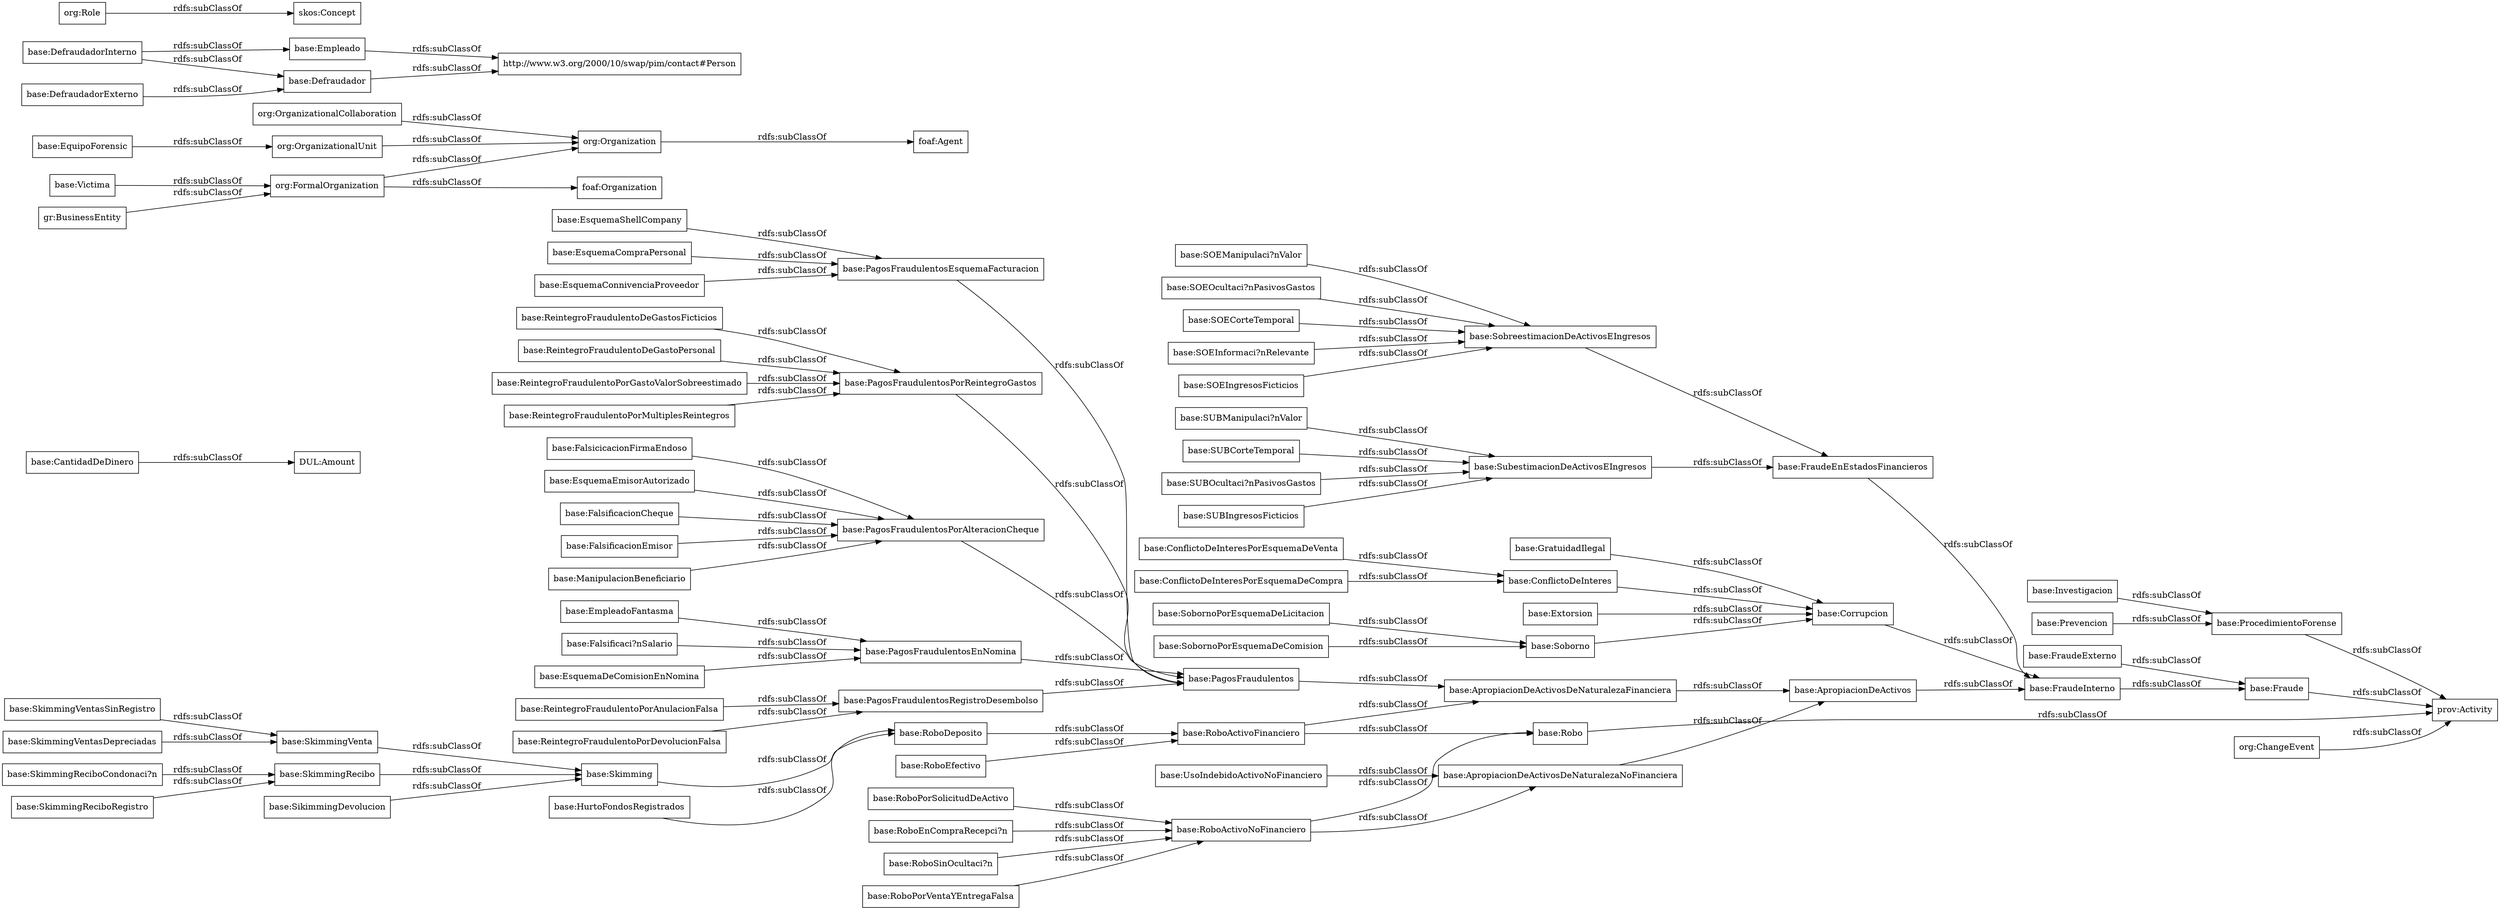 digraph ar2dtool_diagram { 
rankdir=LR;
size="1000"
node [shape = rectangle, color="black"]; "base:ReintegroFraudulentoDeGastosFicticios" "base:RoboEfectivo" "base:SobornoPorEsquemaDeLicitacion" "base:SkimmingReciboCondonaci?n" "base:Soborno" "base:ReintegroFraudulentoDeGastoPersonal" "base:CantidadDeDinero" "base:EsquemaCompraPersonal" "base:ApropiacionDeActivosDeNaturalezaNoFinanciera" "base:Corrupcion" "base:SUBOcultaci?nPasivosGastos" "base:SUBIngresosFicticios" "base:ApropiacionDeActivosDeNaturalezaFinanciera" "base:GratuidadIlegal" "base:SkimmingVentasSinRegistro" "base:RoboPorSolicitudDeActivo" "base:ReintegroFraudulentoPorGastoValorSobreestimado" "base:Victima" "base:EsquemaEmisorAutorizado" "base:ConflictoDeInteresPorEsquemaDeVenta" "base:ReintegroFraudulentoPorAnulacionFalsa" "base:SkimmingVentasDepreciadas" "base:ReintegroFraudulentoPorMultiplesReintegros" "base:ProcedimientoForense" "base:SkimmingVenta" "base:FraudeInterno" "base:Prevencion" "base:SUBManipulaci?nValor" "DUL:Amount" "base:FraudeExterno" "base:SOEIngresosFicticios" "http://www.w3.org/2000/10/swap/pim/contact#Person" "base:PagosFraudulentos" "org:OrganizationalUnit" "base:FalsificacionCheque" "base:DefraudadorInterno" "base:PagosFraudulentosPorReintegroGastos" "base:EquipoForensic" "base:SOEManipulaci?nValor" "base:Fraude" "base:SOEOcultaci?nPasivosGastos" "org:Organization" "base:Empleado" "base:SubestimacionDeActivosEIngresos" "base:SobreestimacionDeActivosEIngresos" "base:RoboActivoNoFinanciero" "base:Falsificaci?nSalario" "base:UsoIndebidoActivoNoFinanciero" "base:EsquemaConnivenciaProveedor" "base:DefraudadorExterno" "base:SkimmingReciboRegistro" "base:RoboEnCompraRecepci?n" "base:ConflictoDeInteresPorEsquemaDeCompra" "base:HurtoFondosRegistrados" "base:FalsificacionEmisor" "base:ApropiacionDeActivos" "base:RoboDeposito" "base:SobornoPorEsquemaDeComision" "base:SUBCorteTemporal" "base:Defraudador" "base:SkimmingRecibo" "base:SOECorteTemporal" "base:PagosFraudulentosPorAlteracionCheque" "base:ConflictoDeInteres" "base:Skimming" "base:ReintegroFraudulentoPorDevolucionFalsa" "base:PagosFraudulentosEnNomina" "base:SOEInformaci?nRelevante" "base:RoboActivoFinanciero" "base:Investigacion" "base:ManipulacionBeneficiario" "base:Robo" "base:FraudeEnEstadosFinancieros" "base:FalsicicacionFirmaEndoso" "base:RoboSinOcultaci?n" "base:EsquemaDeComisionEnNomina" "base:EmpleadoFantasma" "base:Extorsion" "base:SikimmingDevolucion" "base:EsquemaShellCompany" "base:PagosFraudulentosRegistroDesembolso" "base:RoboPorVentaYEntregaFalsa" "base:PagosFraudulentosEsquemaFacturacion" "org:FormalOrganization" "org:OrganizationalCollaboration" "org:Role" "org:ChangeEvent" ; /*classes style*/
	"base:SUBOcultaci?nPasivosGastos" -> "base:SubestimacionDeActivosEIngresos" [ label = "rdfs:subClassOf" ];
	"base:Extorsion" -> "base:Corrupcion" [ label = "rdfs:subClassOf" ];
	"base:ApropiacionDeActivosDeNaturalezaFinanciera" -> "base:ApropiacionDeActivos" [ label = "rdfs:subClassOf" ];
	"base:ApropiacionDeActivos" -> "base:FraudeInterno" [ label = "rdfs:subClassOf" ];
	"org:Role" -> "skos:Concept" [ label = "rdfs:subClassOf" ];
	"base:Corrupcion" -> "base:FraudeInterno" [ label = "rdfs:subClassOf" ];
	"base:SUBCorteTemporal" -> "base:SubestimacionDeActivosEIngresos" [ label = "rdfs:subClassOf" ];
	"org:OrganizationalUnit" -> "org:Organization" [ label = "rdfs:subClassOf" ];
	"base:SobreestimacionDeActivosEIngresos" -> "base:FraudeEnEstadosFinancieros" [ label = "rdfs:subClassOf" ];
	"base:UsoIndebidoActivoNoFinanciero" -> "base:ApropiacionDeActivosDeNaturalezaNoFinanciera" [ label = "rdfs:subClassOf" ];
	"base:ConflictoDeInteres" -> "base:Corrupcion" [ label = "rdfs:subClassOf" ];
	"base:SobornoPorEsquemaDeComision" -> "base:Soborno" [ label = "rdfs:subClassOf" ];
	"base:EsquemaDeComisionEnNomina" -> "base:PagosFraudulentosEnNomina" [ label = "rdfs:subClassOf" ];
	"base:SkimmingVentasSinRegistro" -> "base:SkimmingVenta" [ label = "rdfs:subClassOf" ];
	"base:RoboActivoNoFinanciero" -> "base:Robo" [ label = "rdfs:subClassOf" ];
	"base:RoboActivoNoFinanciero" -> "base:ApropiacionDeActivosDeNaturalezaNoFinanciera" [ label = "rdfs:subClassOf" ];
	"base:PagosFraudulentos" -> "base:ApropiacionDeActivosDeNaturalezaFinanciera" [ label = "rdfs:subClassOf" ];
	"base:PagosFraudulentosRegistroDesembolso" -> "base:PagosFraudulentos" [ label = "rdfs:subClassOf" ];
	"base:SkimmingReciboCondonaci?n" -> "base:SkimmingRecibo" [ label = "rdfs:subClassOf" ];
	"base:RoboEfectivo" -> "base:RoboActivoFinanciero" [ label = "rdfs:subClassOf" ];
	"base:Defraudador" -> "http://www.w3.org/2000/10/swap/pim/contact#Person" [ label = "rdfs:subClassOf" ];
	"base:EsquemaEmisorAutorizado" -> "base:PagosFraudulentosPorAlteracionCheque" [ label = "rdfs:subClassOf" ];
	"base:SOEInformaci?nRelevante" -> "base:SobreestimacionDeActivosEIngresos" [ label = "rdfs:subClassOf" ];
	"base:ConflictoDeInteresPorEsquemaDeVenta" -> "base:ConflictoDeInteres" [ label = "rdfs:subClassOf" ];
	"base:SobornoPorEsquemaDeLicitacion" -> "base:Soborno" [ label = "rdfs:subClassOf" ];
	"base:SUBManipulaci?nValor" -> "base:SubestimacionDeActivosEIngresos" [ label = "rdfs:subClassOf" ];
	"base:Victima" -> "org:FormalOrganization" [ label = "rdfs:subClassOf" ];
	"base:Skimming" -> "base:RoboDeposito" [ label = "rdfs:subClassOf" ];
	"base:SikimmingDevolucion" -> "base:Skimming" [ label = "rdfs:subClassOf" ];
	"base:HurtoFondosRegistrados" -> "base:RoboDeposito" [ label = "rdfs:subClassOf" ];
	"base:FraudeInterno" -> "base:Fraude" [ label = "rdfs:subClassOf" ];
	"base:ReintegroFraudulentoPorDevolucionFalsa" -> "base:PagosFraudulentosRegistroDesembolso" [ label = "rdfs:subClassOf" ];
	"base:Empleado" -> "http://www.w3.org/2000/10/swap/pim/contact#Person" [ label = "rdfs:subClassOf" ];
	"base:RoboSinOcultaci?n" -> "base:RoboActivoNoFinanciero" [ label = "rdfs:subClassOf" ];
	"base:SubestimacionDeActivosEIngresos" -> "base:FraudeEnEstadosFinancieros" [ label = "rdfs:subClassOf" ];
	"base:FraudeEnEstadosFinancieros" -> "base:FraudeInterno" [ label = "rdfs:subClassOf" ];
	"base:PagosFraudulentosPorAlteracionCheque" -> "base:PagosFraudulentos" [ label = "rdfs:subClassOf" ];
	"base:EsquemaConnivenciaProveedor" -> "base:PagosFraudulentosEsquemaFacturacion" [ label = "rdfs:subClassOf" ];
	"base:SkimmingVenta" -> "base:Skimming" [ label = "rdfs:subClassOf" ];
	"base:ReintegroFraudulentoPorGastoValorSobreestimado" -> "base:PagosFraudulentosPorReintegroGastos" [ label = "rdfs:subClassOf" ];
	"base:CantidadDeDinero" -> "DUL:Amount" [ label = "rdfs:subClassOf" ];
	"org:Organization" -> "foaf:Agent" [ label = "rdfs:subClassOf" ];
	"base:ReintegroFraudulentoDeGastosFicticios" -> "base:PagosFraudulentosPorReintegroGastos" [ label = "rdfs:subClassOf" ];
	"base:FalsificacionCheque" -> "base:PagosFraudulentosPorAlteracionCheque" [ label = "rdfs:subClassOf" ];
	"base:RoboActivoFinanciero" -> "base:Robo" [ label = "rdfs:subClassOf" ];
	"base:RoboActivoFinanciero" -> "base:ApropiacionDeActivosDeNaturalezaFinanciera" [ label = "rdfs:subClassOf" ];
	"base:SkimmingVentasDepreciadas" -> "base:SkimmingVenta" [ label = "rdfs:subClassOf" ];
	"base:DefraudadorInterno" -> "base:Empleado" [ label = "rdfs:subClassOf" ];
	"base:DefraudadorInterno" -> "base:Defraudador" [ label = "rdfs:subClassOf" ];
	"base:Falsificaci?nSalario" -> "base:PagosFraudulentosEnNomina" [ label = "rdfs:subClassOf" ];
	"base:EmpleadoFantasma" -> "base:PagosFraudulentosEnNomina" [ label = "rdfs:subClassOf" ];
	"base:SkimmingRecibo" -> "base:Skimming" [ label = "rdfs:subClassOf" ];
	"base:FraudeExterno" -> "base:Fraude" [ label = "rdfs:subClassOf" ];
	"base:Robo" -> "prov:Activity" [ label = "rdfs:subClassOf" ];
	"org:ChangeEvent" -> "prov:Activity" [ label = "rdfs:subClassOf" ];
	"base:EsquemaShellCompany" -> "base:PagosFraudulentosEsquemaFacturacion" [ label = "rdfs:subClassOf" ];
	"base:RoboPorSolicitudDeActivo" -> "base:RoboActivoNoFinanciero" [ label = "rdfs:subClassOf" ];
	"base:SUBIngresosFicticios" -> "base:SubestimacionDeActivosEIngresos" [ label = "rdfs:subClassOf" ];
	"base:EquipoForensic" -> "org:OrganizationalUnit" [ label = "rdfs:subClassOf" ];
	"base:RoboDeposito" -> "base:RoboActivoFinanciero" [ label = "rdfs:subClassOf" ];
	"base:GratuidadIlegal" -> "base:Corrupcion" [ label = "rdfs:subClassOf" ];
	"base:ReintegroFraudulentoPorAnulacionFalsa" -> "base:PagosFraudulentosRegistroDesembolso" [ label = "rdfs:subClassOf" ];
	"base:FalsificacionEmisor" -> "base:PagosFraudulentosPorAlteracionCheque" [ label = "rdfs:subClassOf" ];
	"base:RoboPorVentaYEntregaFalsa" -> "base:RoboActivoNoFinanciero" [ label = "rdfs:subClassOf" ];
	"org:OrganizationalCollaboration" -> "org:Organization" [ label = "rdfs:subClassOf" ];
	"base:SOEManipulaci?nValor" -> "base:SobreestimacionDeActivosEIngresos" [ label = "rdfs:subClassOf" ];
	"base:FalsicicacionFirmaEndoso" -> "base:PagosFraudulentosPorAlteracionCheque" [ label = "rdfs:subClassOf" ];
	"base:Prevencion" -> "base:ProcedimientoForense" [ label = "rdfs:subClassOf" ];
	"base:ConflictoDeInteresPorEsquemaDeCompra" -> "base:ConflictoDeInteres" [ label = "rdfs:subClassOf" ];
	"base:SOEOcultaci?nPasivosGastos" -> "base:SobreestimacionDeActivosEIngresos" [ label = "rdfs:subClassOf" ];
	"base:ReintegroFraudulentoPorMultiplesReintegros" -> "base:PagosFraudulentosPorReintegroGastos" [ label = "rdfs:subClassOf" ];
	"base:ManipulacionBeneficiario" -> "base:PagosFraudulentosPorAlteracionCheque" [ label = "rdfs:subClassOf" ];
	"base:Investigacion" -> "base:ProcedimientoForense" [ label = "rdfs:subClassOf" ];
	"gr:BusinessEntity" -> "org:FormalOrganization" [ label = "rdfs:subClassOf" ];
	"base:PagosFraudulentosEnNomina" -> "base:PagosFraudulentos" [ label = "rdfs:subClassOf" ];
	"base:ReintegroFraudulentoDeGastoPersonal" -> "base:PagosFraudulentosPorReintegroGastos" [ label = "rdfs:subClassOf" ];
	"base:PagosFraudulentosPorReintegroGastos" -> "base:PagosFraudulentos" [ label = "rdfs:subClassOf" ];
	"base:EsquemaCompraPersonal" -> "base:PagosFraudulentosEsquemaFacturacion" [ label = "rdfs:subClassOf" ];
	"base:ProcedimientoForense" -> "prov:Activity" [ label = "rdfs:subClassOf" ];
	"base:DefraudadorExterno" -> "base:Defraudador" [ label = "rdfs:subClassOf" ];
	"base:ApropiacionDeActivosDeNaturalezaNoFinanciera" -> "base:ApropiacionDeActivos" [ label = "rdfs:subClassOf" ];
	"base:SkimmingReciboRegistro" -> "base:SkimmingRecibo" [ label = "rdfs:subClassOf" ];
	"base:PagosFraudulentosEsquemaFacturacion" -> "base:PagosFraudulentos" [ label = "rdfs:subClassOf" ];
	"base:RoboEnCompraRecepci?n" -> "base:RoboActivoNoFinanciero" [ label = "rdfs:subClassOf" ];
	"base:SOECorteTemporal" -> "base:SobreestimacionDeActivosEIngresos" [ label = "rdfs:subClassOf" ];
	"base:Fraude" -> "prov:Activity" [ label = "rdfs:subClassOf" ];
	"base:SOEIngresosFicticios" -> "base:SobreestimacionDeActivosEIngresos" [ label = "rdfs:subClassOf" ];
	"base:Soborno" -> "base:Corrupcion" [ label = "rdfs:subClassOf" ];
	"org:FormalOrganization" -> "org:Organization" [ label = "rdfs:subClassOf" ];
	"org:FormalOrganization" -> "foaf:Organization" [ label = "rdfs:subClassOf" ];

}
